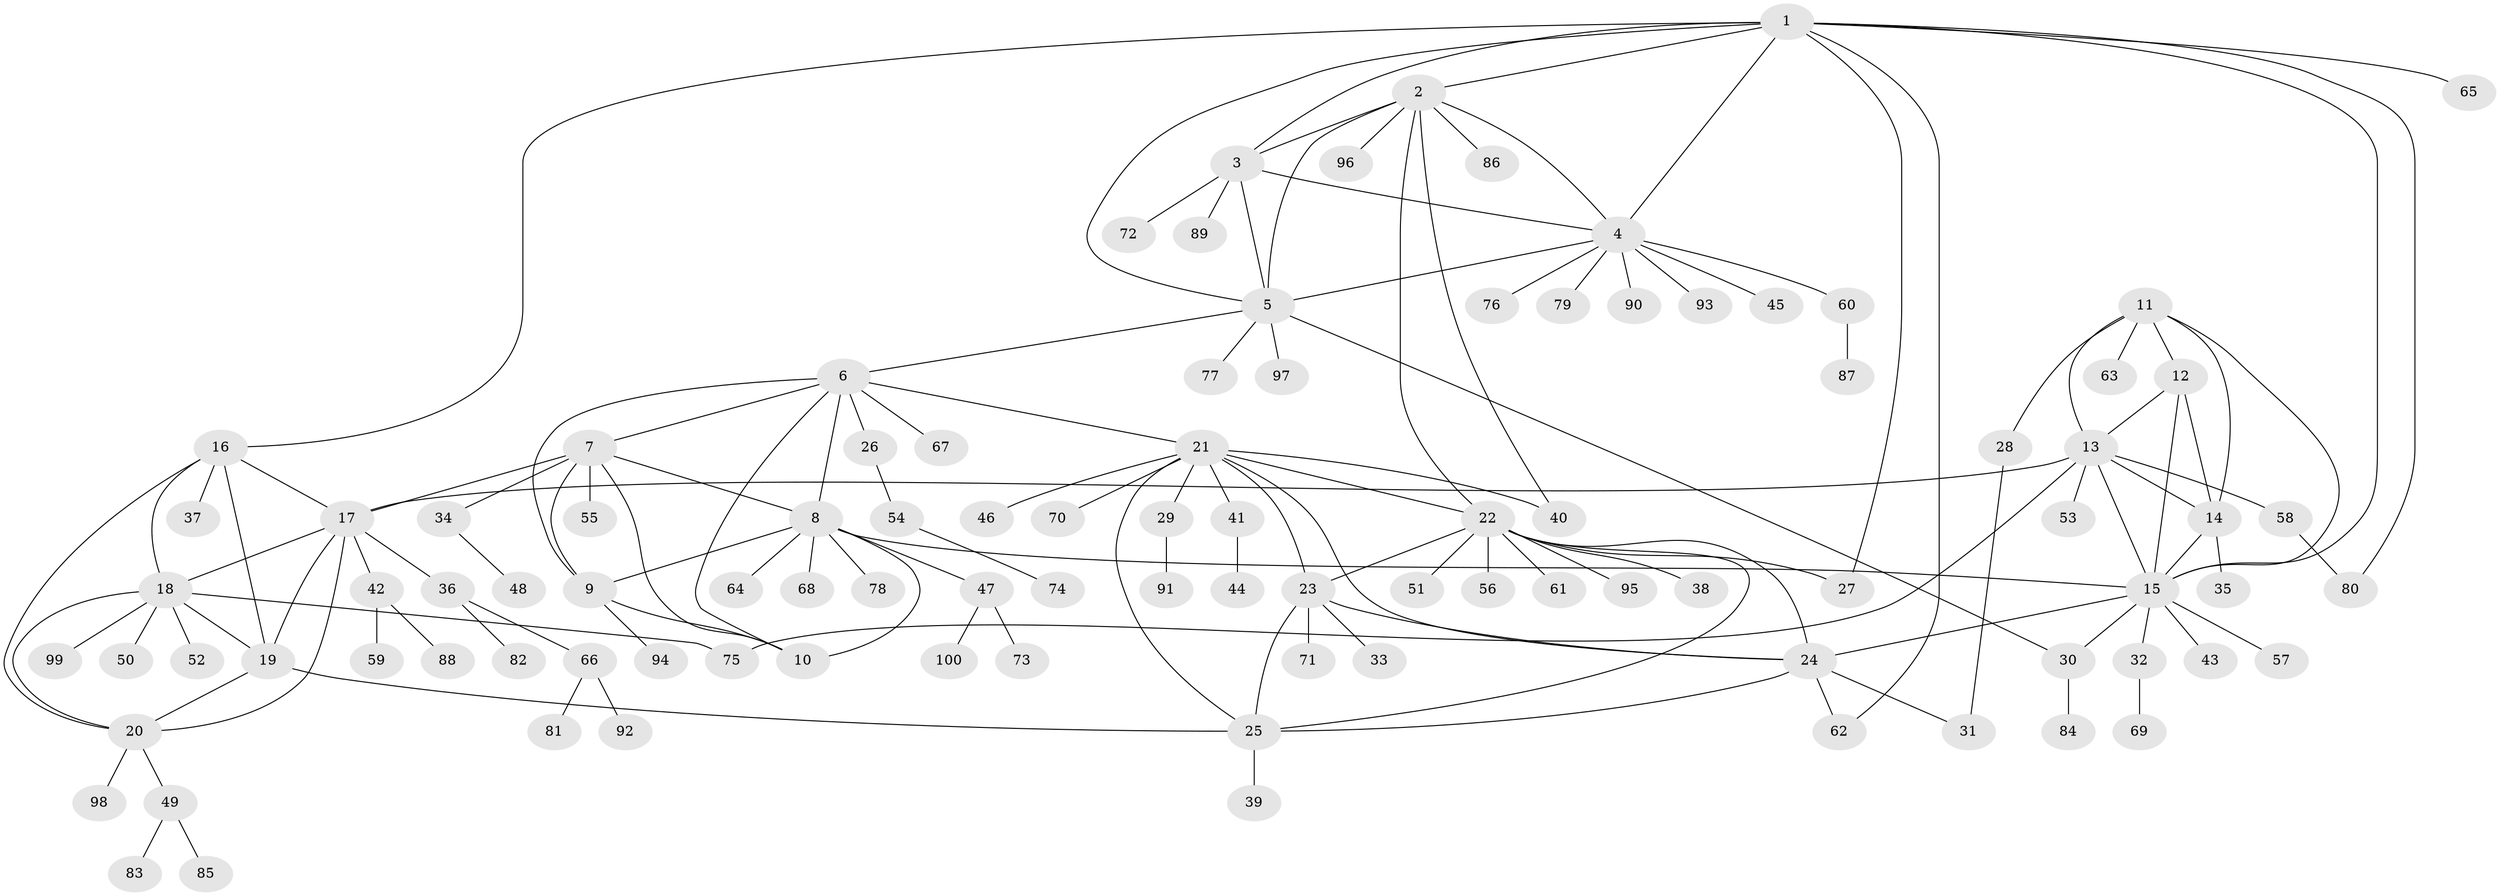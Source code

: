 // coarse degree distribution, {9: 0.016666666666666666, 7: 0.03333333333333333, 5: 0.08333333333333333, 6: 0.05, 8: 0.08333333333333333, 4: 0.05, 3: 0.016666666666666666, 13: 0.016666666666666666, 2: 0.15, 1: 0.5}
// Generated by graph-tools (version 1.1) at 2025/19/03/04/25 18:19:53]
// undirected, 100 vertices, 142 edges
graph export_dot {
graph [start="1"]
  node [color=gray90,style=filled];
  1;
  2;
  3;
  4;
  5;
  6;
  7;
  8;
  9;
  10;
  11;
  12;
  13;
  14;
  15;
  16;
  17;
  18;
  19;
  20;
  21;
  22;
  23;
  24;
  25;
  26;
  27;
  28;
  29;
  30;
  31;
  32;
  33;
  34;
  35;
  36;
  37;
  38;
  39;
  40;
  41;
  42;
  43;
  44;
  45;
  46;
  47;
  48;
  49;
  50;
  51;
  52;
  53;
  54;
  55;
  56;
  57;
  58;
  59;
  60;
  61;
  62;
  63;
  64;
  65;
  66;
  67;
  68;
  69;
  70;
  71;
  72;
  73;
  74;
  75;
  76;
  77;
  78;
  79;
  80;
  81;
  82;
  83;
  84;
  85;
  86;
  87;
  88;
  89;
  90;
  91;
  92;
  93;
  94;
  95;
  96;
  97;
  98;
  99;
  100;
  1 -- 2;
  1 -- 3;
  1 -- 4;
  1 -- 5;
  1 -- 15;
  1 -- 16;
  1 -- 27;
  1 -- 62;
  1 -- 65;
  1 -- 80;
  2 -- 3;
  2 -- 4;
  2 -- 5;
  2 -- 22;
  2 -- 40;
  2 -- 86;
  2 -- 96;
  3 -- 4;
  3 -- 5;
  3 -- 72;
  3 -- 89;
  4 -- 5;
  4 -- 45;
  4 -- 60;
  4 -- 76;
  4 -- 79;
  4 -- 90;
  4 -- 93;
  5 -- 6;
  5 -- 30;
  5 -- 77;
  5 -- 97;
  6 -- 7;
  6 -- 8;
  6 -- 9;
  6 -- 10;
  6 -- 21;
  6 -- 26;
  6 -- 67;
  7 -- 8;
  7 -- 9;
  7 -- 10;
  7 -- 17;
  7 -- 34;
  7 -- 55;
  8 -- 9;
  8 -- 10;
  8 -- 15;
  8 -- 47;
  8 -- 64;
  8 -- 68;
  8 -- 78;
  9 -- 10;
  9 -- 94;
  11 -- 12;
  11 -- 13;
  11 -- 14;
  11 -- 15;
  11 -- 28;
  11 -- 63;
  12 -- 13;
  12 -- 14;
  12 -- 15;
  13 -- 14;
  13 -- 15;
  13 -- 17;
  13 -- 53;
  13 -- 58;
  13 -- 75;
  14 -- 15;
  14 -- 35;
  15 -- 24;
  15 -- 30;
  15 -- 32;
  15 -- 43;
  15 -- 57;
  16 -- 17;
  16 -- 18;
  16 -- 19;
  16 -- 20;
  16 -- 37;
  17 -- 18;
  17 -- 19;
  17 -- 20;
  17 -- 36;
  17 -- 42;
  18 -- 19;
  18 -- 20;
  18 -- 50;
  18 -- 52;
  18 -- 75;
  18 -- 99;
  19 -- 20;
  19 -- 25;
  20 -- 49;
  20 -- 98;
  21 -- 22;
  21 -- 23;
  21 -- 24;
  21 -- 25;
  21 -- 29;
  21 -- 40;
  21 -- 41;
  21 -- 46;
  21 -- 70;
  22 -- 23;
  22 -- 24;
  22 -- 25;
  22 -- 27;
  22 -- 38;
  22 -- 51;
  22 -- 56;
  22 -- 61;
  22 -- 95;
  23 -- 24;
  23 -- 25;
  23 -- 33;
  23 -- 71;
  24 -- 25;
  24 -- 31;
  24 -- 62;
  25 -- 39;
  26 -- 54;
  28 -- 31;
  29 -- 91;
  30 -- 84;
  32 -- 69;
  34 -- 48;
  36 -- 66;
  36 -- 82;
  41 -- 44;
  42 -- 59;
  42 -- 88;
  47 -- 73;
  47 -- 100;
  49 -- 83;
  49 -- 85;
  54 -- 74;
  58 -- 80;
  60 -- 87;
  66 -- 81;
  66 -- 92;
}
